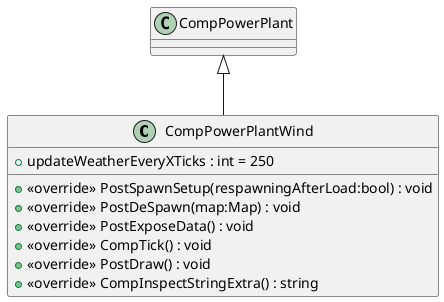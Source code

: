 @startuml
class CompPowerPlantWind {
    + updateWeatherEveryXTicks : int = 250
    + <<override>> PostSpawnSetup(respawningAfterLoad:bool) : void
    + <<override>> PostDeSpawn(map:Map) : void
    + <<override>> PostExposeData() : void
    + <<override>> CompTick() : void
    + <<override>> PostDraw() : void
    + <<override>> CompInspectStringExtra() : string
}
CompPowerPlant <|-- CompPowerPlantWind
@enduml
